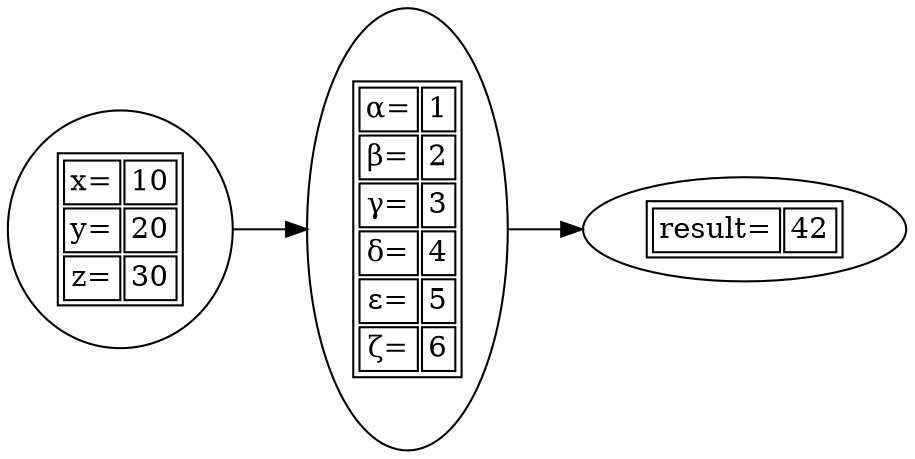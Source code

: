 digraph {
    rankdir=LR

    a[label=<
<table>
  <tr><td>x=</td><td>10</td></tr>
  <tr><td>y=</td><td>20</td></tr>
  <tr><td>z=</td><td>30</td></tr>
</table>>]

    b[label=<
<table>
  <tr><td>&alpha;=</td><td>1</td></tr>
  <tr><td>&beta;=</td><td>2</td></tr>
  <tr><td>&gamma;=</td><td>3</td></tr>
  <tr><td>&delta;=</td><td>4</td></tr>
  <tr><td>&epsilon;=</td><td>5</td></tr>
  <tr><td>&zeta;=</td><td>6</td></tr>
</table>>]

    c[label=<
<table>
  <tr><td>result=</td><td>42</td></tr>
</table>>]

    a -> b;
    b -> c;
}

